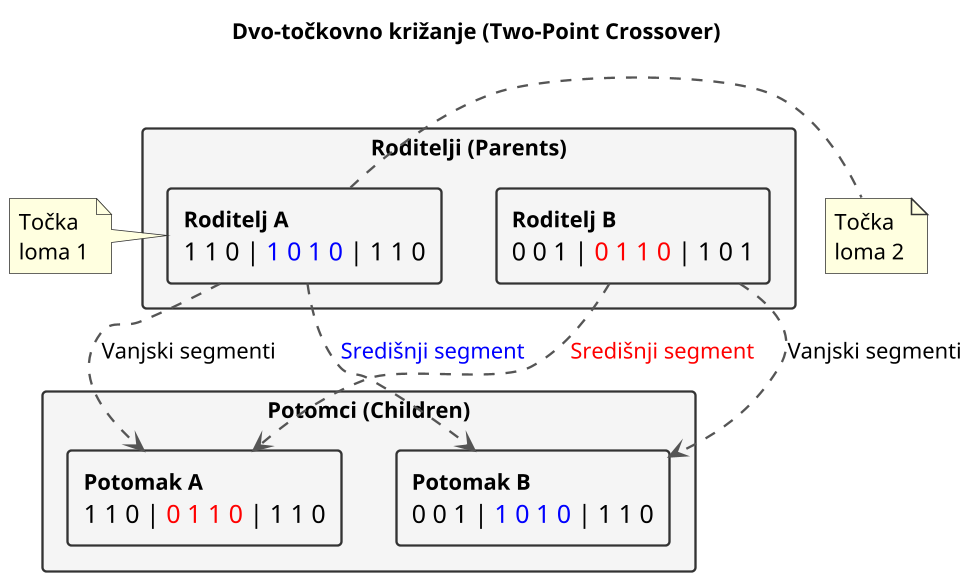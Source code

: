 @startuml
' ========================================
' 🎨 STILIZACIJA DIJAGRAMA
' ========================================
skinparam dpi 150
skinparam shadowing false
skinparam defaultFontName Arial
skinparam defaultFontSize 14
skinparam rectangle {
    backgroundColor #WhiteSmoke
    borderColor #333333
    borderThickness 1.5
    roundCorner 5
}
skinparam note {
    backgroundColor #LightYellow
    borderColor #333333
}
skinparam arrow {
    color #555555
    thickness 1.5
}

' ========================================
' 📊 DEFINICIJA DIJAGRAMA
' ========================================
title Dvo-točkovno križanje (Two-Point Crossover)

' --- RODITELJI ---
rectangle "Roditelji (Parents)" as Parents {
    rectangle "<b>Roditelj A</b>\n<font size=16>1 1 0 | <color:blue>1 0 1 0</color> | 1 1 0</font>" as ParentA
    rectangle "<b>Roditelj B</b>\n<font size=16>0 0 1 | <color:red>0 1 1 0</color> | 1 0 1</font>" as ParentB
}

' Točke loma
note left of ParentA
  Točka
  loma 1
end note

note right of ParentA
  Točka
  loma 2
end note


' --- POTOMCI ---
rectangle "Potomci (Children)" as Children {
    rectangle "<b>Potomak A</b>\n<font size=16>1 1 0 | <color:red>0 1 1 0</color> | 1 1 0</font>" as ChildA
    rectangle "<b>Potomak B</b>\n<font size=16>0 0 1 | <color:blue>1 0 1 0</color> | 1 1 0</font>" as ChildB
}

' --- VEZE KOJE PRIKAZUJU LOGIKU ---
' Veze za vanjske segmente (ostaju isti)
ParentA ..> ChildA : Vanjski segmenti
ParentB ..> ChildB : Vanjski segmenti

' Veze za središnje, razmijenjene segmente
(ParentA) ..> (ChildB) : <color:blue>Središnji segment
(ParentB) ..> (ChildA) : <color:red>Središnji segment

@enduml

